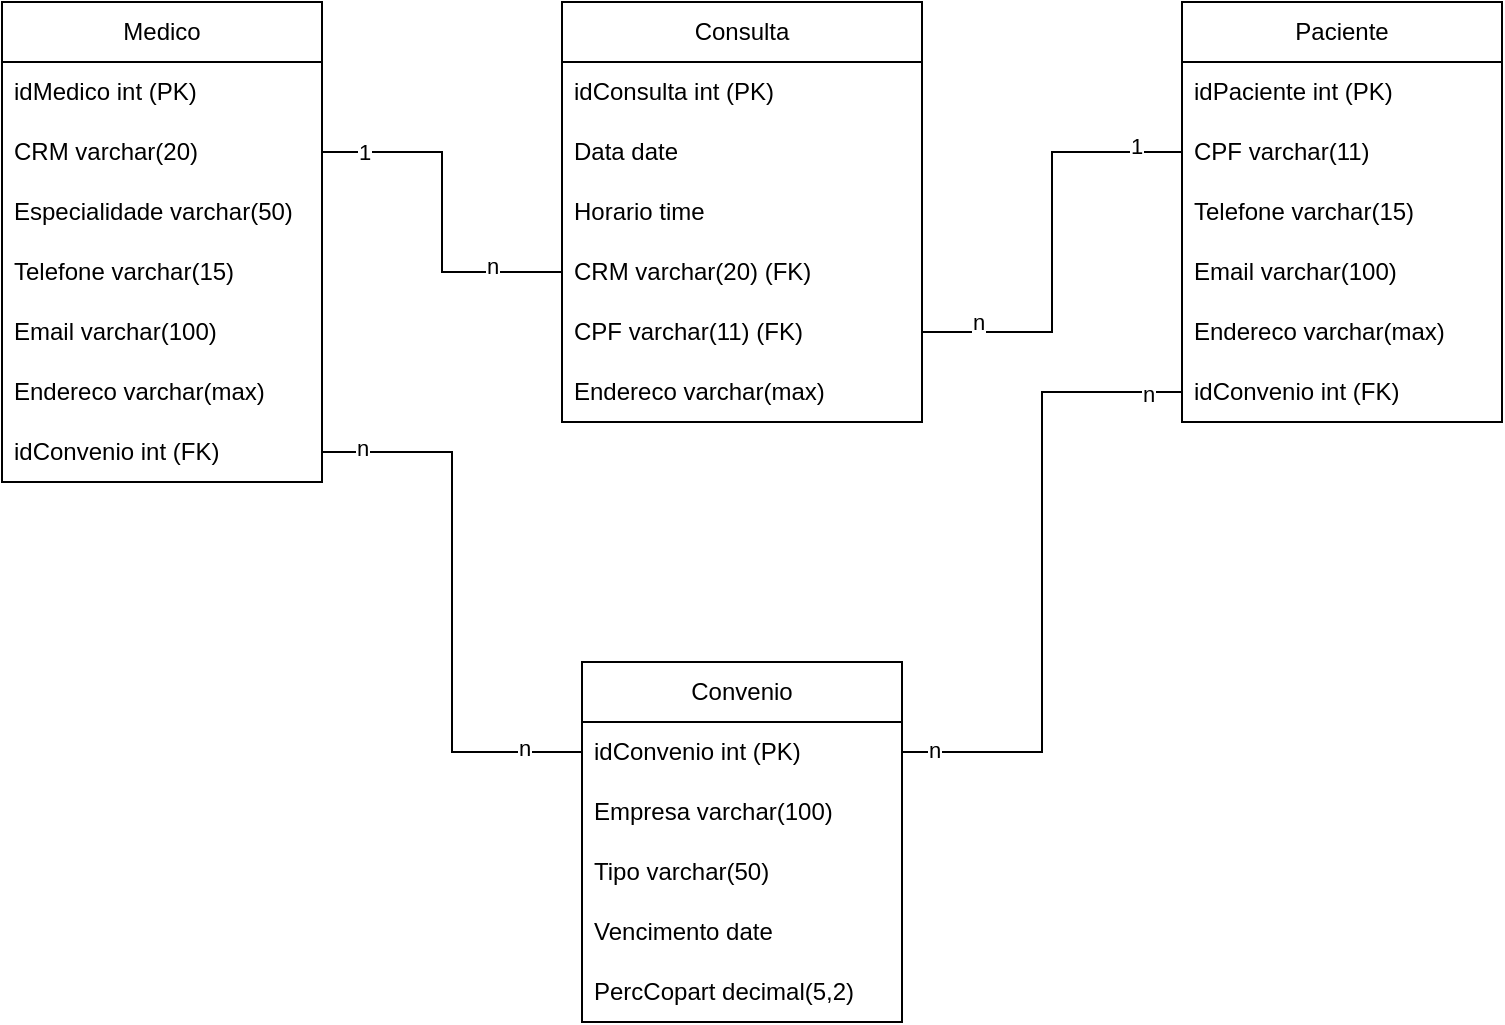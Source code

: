 <mxfile version="24.6.5" type="github">
  <diagram name="ER Diagram" id="K37QVTU4huNSQIbrF8J0">
    <mxGraphModel dx="979" dy="566" grid="1" gridSize="10" guides="1" tooltips="1" connect="1" arrows="1" fold="1" page="1" pageScale="1" pageWidth="1169" pageHeight="827" math="0" shadow="0">
      <root>
        <mxCell id="0" />
        <mxCell id="1" parent="0" />
        <mxCell id="4syW8ujzRb-jglvgfgJy-38" value="Medico" style="swimlane;fontStyle=0;childLayout=stackLayout;horizontal=1;startSize=30;horizontalStack=0;resizeParent=1;resizeParentMax=0;resizeLast=0;collapsible=1;marginBottom=0;whiteSpace=wrap;html=1;" vertex="1" parent="1">
          <mxGeometry x="80" y="80" width="160" height="240" as="geometry" />
        </mxCell>
        <mxCell id="4syW8ujzRb-jglvgfgJy-39" value="idMedico int (PK)" style="text;strokeColor=none;fillColor=none;align=left;verticalAlign=middle;spacingLeft=4;spacingRight=4;overflow=hidden;points=[[0,0.5],[1,0.5]];portConstraint=eastwest;rotatable=0;whiteSpace=wrap;html=1;" vertex="1" parent="4syW8ujzRb-jglvgfgJy-38">
          <mxGeometry y="30" width="160" height="30" as="geometry" />
        </mxCell>
        <mxCell id="4syW8ujzRb-jglvgfgJy-40" value="CRM varchar(20)" style="text;strokeColor=none;fillColor=none;align=left;verticalAlign=middle;spacingLeft=4;spacingRight=4;overflow=hidden;points=[[0,0.5],[1,0.5]];portConstraint=eastwest;rotatable=0;whiteSpace=wrap;html=1;" vertex="1" parent="4syW8ujzRb-jglvgfgJy-38">
          <mxGeometry y="60" width="160" height="30" as="geometry" />
        </mxCell>
        <mxCell id="4syW8ujzRb-jglvgfgJy-41" value="Especialidade varchar(50)" style="text;strokeColor=none;fillColor=none;align=left;verticalAlign=middle;spacingLeft=4;spacingRight=4;overflow=hidden;points=[[0,0.5],[1,0.5]];portConstraint=eastwest;rotatable=0;whiteSpace=wrap;html=1;" vertex="1" parent="4syW8ujzRb-jglvgfgJy-38">
          <mxGeometry y="90" width="160" height="30" as="geometry" />
        </mxCell>
        <mxCell id="4syW8ujzRb-jglvgfgJy-43" value="Telefone varchar(15)" style="text;strokeColor=none;fillColor=none;align=left;verticalAlign=middle;spacingLeft=4;spacingRight=4;overflow=hidden;points=[[0,0.5],[1,0.5]];portConstraint=eastwest;rotatable=0;whiteSpace=wrap;html=1;" vertex="1" parent="4syW8ujzRb-jglvgfgJy-38">
          <mxGeometry y="120" width="160" height="30" as="geometry" />
        </mxCell>
        <mxCell id="4syW8ujzRb-jglvgfgJy-44" value="Email varchar(100)" style="text;strokeColor=none;fillColor=none;align=left;verticalAlign=middle;spacingLeft=4;spacingRight=4;overflow=hidden;points=[[0,0.5],[1,0.5]];portConstraint=eastwest;rotatable=0;whiteSpace=wrap;html=1;" vertex="1" parent="4syW8ujzRb-jglvgfgJy-38">
          <mxGeometry y="150" width="160" height="30" as="geometry" />
        </mxCell>
        <mxCell id="4syW8ujzRb-jglvgfgJy-45" value="Endereco  varchar(max)" style="text;strokeColor=none;fillColor=none;align=left;verticalAlign=middle;spacingLeft=4;spacingRight=4;overflow=hidden;points=[[0,0.5],[1,0.5]];portConstraint=eastwest;rotatable=0;whiteSpace=wrap;html=1;" vertex="1" parent="4syW8ujzRb-jglvgfgJy-38">
          <mxGeometry y="180" width="160" height="30" as="geometry" />
        </mxCell>
        <mxCell id="4syW8ujzRb-jglvgfgJy-72" value="idConvenio int (FK)" style="text;strokeColor=none;fillColor=none;align=left;verticalAlign=middle;spacingLeft=4;spacingRight=4;overflow=hidden;points=[[0,0.5],[1,0.5]];portConstraint=eastwest;rotatable=0;whiteSpace=wrap;html=1;" vertex="1" parent="4syW8ujzRb-jglvgfgJy-38">
          <mxGeometry y="210" width="160" height="30" as="geometry" />
        </mxCell>
        <mxCell id="4syW8ujzRb-jglvgfgJy-46" value="Consulta" style="swimlane;fontStyle=0;childLayout=stackLayout;horizontal=1;startSize=30;horizontalStack=0;resizeParent=1;resizeParentMax=0;resizeLast=0;collapsible=1;marginBottom=0;whiteSpace=wrap;html=1;" vertex="1" parent="1">
          <mxGeometry x="360" y="80" width="180" height="210" as="geometry" />
        </mxCell>
        <mxCell id="4syW8ujzRb-jglvgfgJy-47" value="idConsulta int (PK)" style="text;strokeColor=none;fillColor=none;align=left;verticalAlign=middle;spacingLeft=4;spacingRight=4;overflow=hidden;points=[[0,0.5],[1,0.5]];portConstraint=eastwest;rotatable=0;whiteSpace=wrap;html=1;" vertex="1" parent="4syW8ujzRb-jglvgfgJy-46">
          <mxGeometry y="30" width="180" height="30" as="geometry" />
        </mxCell>
        <mxCell id="4syW8ujzRb-jglvgfgJy-48" value="Data date" style="text;strokeColor=none;fillColor=none;align=left;verticalAlign=middle;spacingLeft=4;spacingRight=4;overflow=hidden;points=[[0,0.5],[1,0.5]];portConstraint=eastwest;rotatable=0;whiteSpace=wrap;html=1;" vertex="1" parent="4syW8ujzRb-jglvgfgJy-46">
          <mxGeometry y="60" width="180" height="30" as="geometry" />
        </mxCell>
        <mxCell id="4syW8ujzRb-jglvgfgJy-49" value="Horario time" style="text;strokeColor=none;fillColor=none;align=left;verticalAlign=middle;spacingLeft=4;spacingRight=4;overflow=hidden;points=[[0,0.5],[1,0.5]];portConstraint=eastwest;rotatable=0;whiteSpace=wrap;html=1;" vertex="1" parent="4syW8ujzRb-jglvgfgJy-46">
          <mxGeometry y="90" width="180" height="30" as="geometry" />
        </mxCell>
        <mxCell id="4syW8ujzRb-jglvgfgJy-50" value="CRM varchar(20) (FK)" style="text;strokeColor=none;fillColor=none;align=left;verticalAlign=middle;spacingLeft=4;spacingRight=4;overflow=hidden;points=[[0,0.5],[1,0.5]];portConstraint=eastwest;rotatable=0;whiteSpace=wrap;html=1;" vertex="1" parent="4syW8ujzRb-jglvgfgJy-46">
          <mxGeometry y="120" width="180" height="30" as="geometry" />
        </mxCell>
        <mxCell id="4syW8ujzRb-jglvgfgJy-51" value="CPF varchar(11) (FK)" style="text;strokeColor=none;fillColor=none;align=left;verticalAlign=middle;spacingLeft=4;spacingRight=4;overflow=hidden;points=[[0,0.5],[1,0.5]];portConstraint=eastwest;rotatable=0;whiteSpace=wrap;html=1;" vertex="1" parent="4syW8ujzRb-jglvgfgJy-46">
          <mxGeometry y="150" width="180" height="30" as="geometry" />
        </mxCell>
        <mxCell id="4syW8ujzRb-jglvgfgJy-52" value="Endereco  varchar(max)" style="text;strokeColor=none;fillColor=none;align=left;verticalAlign=middle;spacingLeft=4;spacingRight=4;overflow=hidden;points=[[0,0.5],[1,0.5]];portConstraint=eastwest;rotatable=0;whiteSpace=wrap;html=1;" vertex="1" parent="4syW8ujzRb-jglvgfgJy-46">
          <mxGeometry y="180" width="180" height="30" as="geometry" />
        </mxCell>
        <mxCell id="4syW8ujzRb-jglvgfgJy-53" value="Paciente" style="swimlane;fontStyle=0;childLayout=stackLayout;horizontal=1;startSize=30;horizontalStack=0;resizeParent=1;resizeParentMax=0;resizeLast=0;collapsible=1;marginBottom=0;whiteSpace=wrap;html=1;" vertex="1" parent="1">
          <mxGeometry x="670" y="80" width="160" height="210" as="geometry" />
        </mxCell>
        <mxCell id="4syW8ujzRb-jglvgfgJy-54" value="idPaciente int (PK)" style="text;strokeColor=none;fillColor=none;align=left;verticalAlign=middle;spacingLeft=4;spacingRight=4;overflow=hidden;points=[[0,0.5],[1,0.5]];portConstraint=eastwest;rotatable=0;whiteSpace=wrap;html=1;" vertex="1" parent="4syW8ujzRb-jglvgfgJy-53">
          <mxGeometry y="30" width="160" height="30" as="geometry" />
        </mxCell>
        <mxCell id="4syW8ujzRb-jglvgfgJy-55" value="CPF varchar(11)" style="text;strokeColor=none;fillColor=none;align=left;verticalAlign=middle;spacingLeft=4;spacingRight=4;overflow=hidden;points=[[0,0.5],[1,0.5]];portConstraint=eastwest;rotatable=0;whiteSpace=wrap;html=1;" vertex="1" parent="4syW8ujzRb-jglvgfgJy-53">
          <mxGeometry y="60" width="160" height="30" as="geometry" />
        </mxCell>
        <mxCell id="4syW8ujzRb-jglvgfgJy-56" value="Telefone varchar(15)" style="text;strokeColor=none;fillColor=none;align=left;verticalAlign=middle;spacingLeft=4;spacingRight=4;overflow=hidden;points=[[0,0.5],[1,0.5]];portConstraint=eastwest;rotatable=0;whiteSpace=wrap;html=1;" vertex="1" parent="4syW8ujzRb-jglvgfgJy-53">
          <mxGeometry y="90" width="160" height="30" as="geometry" />
        </mxCell>
        <mxCell id="4syW8ujzRb-jglvgfgJy-57" value="Email varchar(100)" style="text;strokeColor=none;fillColor=none;align=left;verticalAlign=middle;spacingLeft=4;spacingRight=4;overflow=hidden;points=[[0,0.5],[1,0.5]];portConstraint=eastwest;rotatable=0;whiteSpace=wrap;html=1;" vertex="1" parent="4syW8ujzRb-jglvgfgJy-53">
          <mxGeometry y="120" width="160" height="30" as="geometry" />
        </mxCell>
        <mxCell id="4syW8ujzRb-jglvgfgJy-59" value="Endereco  varchar(max)" style="text;strokeColor=none;fillColor=none;align=left;verticalAlign=middle;spacingLeft=4;spacingRight=4;overflow=hidden;points=[[0,0.5],[1,0.5]];portConstraint=eastwest;rotatable=0;whiteSpace=wrap;html=1;" vertex="1" parent="4syW8ujzRb-jglvgfgJy-53">
          <mxGeometry y="150" width="160" height="30" as="geometry" />
        </mxCell>
        <mxCell id="4syW8ujzRb-jglvgfgJy-73" value="idConvenio int (FK)" style="text;strokeColor=none;fillColor=none;align=left;verticalAlign=middle;spacingLeft=4;spacingRight=4;overflow=hidden;points=[[0,0.5],[1,0.5]];portConstraint=eastwest;rotatable=0;whiteSpace=wrap;html=1;" vertex="1" parent="4syW8ujzRb-jglvgfgJy-53">
          <mxGeometry y="180" width="160" height="30" as="geometry" />
        </mxCell>
        <mxCell id="4syW8ujzRb-jglvgfgJy-60" value="Convenio" style="swimlane;fontStyle=0;childLayout=stackLayout;horizontal=1;startSize=30;horizontalStack=0;resizeParent=1;resizeParentMax=0;resizeLast=0;collapsible=1;marginBottom=0;whiteSpace=wrap;html=1;" vertex="1" parent="1">
          <mxGeometry x="370" y="410" width="160" height="180" as="geometry" />
        </mxCell>
        <mxCell id="4syW8ujzRb-jglvgfgJy-61" value="idConvenio int (PK)" style="text;strokeColor=none;fillColor=none;align=left;verticalAlign=middle;spacingLeft=4;spacingRight=4;overflow=hidden;points=[[0,0.5],[1,0.5]];portConstraint=eastwest;rotatable=0;whiteSpace=wrap;html=1;" vertex="1" parent="4syW8ujzRb-jglvgfgJy-60">
          <mxGeometry y="30" width="160" height="30" as="geometry" />
        </mxCell>
        <mxCell id="4syW8ujzRb-jglvgfgJy-62" value="Empresa varchar(100)" style="text;strokeColor=none;fillColor=none;align=left;verticalAlign=middle;spacingLeft=4;spacingRight=4;overflow=hidden;points=[[0,0.5],[1,0.5]];portConstraint=eastwest;rotatable=0;whiteSpace=wrap;html=1;" vertex="1" parent="4syW8ujzRb-jglvgfgJy-60">
          <mxGeometry y="60" width="160" height="30" as="geometry" />
        </mxCell>
        <mxCell id="4syW8ujzRb-jglvgfgJy-63" value="Tipo varchar(50)" style="text;strokeColor=none;fillColor=none;align=left;verticalAlign=middle;spacingLeft=4;spacingRight=4;overflow=hidden;points=[[0,0.5],[1,0.5]];portConstraint=eastwest;rotatable=0;whiteSpace=wrap;html=1;" vertex="1" parent="4syW8ujzRb-jglvgfgJy-60">
          <mxGeometry y="90" width="160" height="30" as="geometry" />
        </mxCell>
        <mxCell id="4syW8ujzRb-jglvgfgJy-64" value="Vencimento date" style="text;strokeColor=none;fillColor=none;align=left;verticalAlign=middle;spacingLeft=4;spacingRight=4;overflow=hidden;points=[[0,0.5],[1,0.5]];portConstraint=eastwest;rotatable=0;whiteSpace=wrap;html=1;" vertex="1" parent="4syW8ujzRb-jglvgfgJy-60">
          <mxGeometry y="120" width="160" height="30" as="geometry" />
        </mxCell>
        <mxCell id="4syW8ujzRb-jglvgfgJy-65" value="PercCopart decimal(5,2)" style="text;strokeColor=none;fillColor=none;align=left;verticalAlign=middle;spacingLeft=4;spacingRight=4;overflow=hidden;points=[[0,0.5],[1,0.5]];portConstraint=eastwest;rotatable=0;whiteSpace=wrap;html=1;" vertex="1" parent="4syW8ujzRb-jglvgfgJy-60">
          <mxGeometry y="150" width="160" height="30" as="geometry" />
        </mxCell>
        <mxCell id="4syW8ujzRb-jglvgfgJy-66" style="edgeStyle=orthogonalEdgeStyle;rounded=0;orthogonalLoop=1;jettySize=auto;html=1;entryX=0;entryY=0.5;entryDx=0;entryDy=0;endArrow=none;endFill=0;" edge="1" parent="1" source="4syW8ujzRb-jglvgfgJy-40" target="4syW8ujzRb-jglvgfgJy-50">
          <mxGeometry relative="1" as="geometry" />
        </mxCell>
        <mxCell id="4syW8ujzRb-jglvgfgJy-70" value="n" style="edgeLabel;html=1;align=center;verticalAlign=middle;resizable=0;points=[];" vertex="1" connectable="0" parent="4syW8ujzRb-jglvgfgJy-66">
          <mxGeometry x="0.606" y="3" relative="1" as="geometry">
            <mxPoint as="offset" />
          </mxGeometry>
        </mxCell>
        <mxCell id="4syW8ujzRb-jglvgfgJy-71" value="1" style="edgeLabel;html=1;align=center;verticalAlign=middle;resizable=0;points=[];" vertex="1" connectable="0" parent="4syW8ujzRb-jglvgfgJy-66">
          <mxGeometry x="-0.767" relative="1" as="geometry">
            <mxPoint as="offset" />
          </mxGeometry>
        </mxCell>
        <mxCell id="4syW8ujzRb-jglvgfgJy-67" style="edgeStyle=orthogonalEdgeStyle;rounded=0;orthogonalLoop=1;jettySize=auto;html=1;entryX=0;entryY=0.5;entryDx=0;entryDy=0;endArrow=none;endFill=0;" edge="1" parent="1" source="4syW8ujzRb-jglvgfgJy-51" target="4syW8ujzRb-jglvgfgJy-55">
          <mxGeometry relative="1" as="geometry" />
        </mxCell>
        <mxCell id="4syW8ujzRb-jglvgfgJy-68" value="n" style="edgeLabel;html=1;align=center;verticalAlign=middle;resizable=0;points=[];" vertex="1" connectable="0" parent="4syW8ujzRb-jglvgfgJy-67">
          <mxGeometry x="-0.747" y="5" relative="1" as="geometry">
            <mxPoint as="offset" />
          </mxGeometry>
        </mxCell>
        <mxCell id="4syW8ujzRb-jglvgfgJy-69" value="1" style="edgeLabel;html=1;align=center;verticalAlign=middle;resizable=0;points=[];" vertex="1" connectable="0" parent="4syW8ujzRb-jglvgfgJy-67">
          <mxGeometry x="0.79" y="3" relative="1" as="geometry">
            <mxPoint as="offset" />
          </mxGeometry>
        </mxCell>
        <mxCell id="4syW8ujzRb-jglvgfgJy-74" style="edgeStyle=orthogonalEdgeStyle;rounded=0;orthogonalLoop=1;jettySize=auto;html=1;entryX=0;entryY=0.5;entryDx=0;entryDy=0;endArrow=none;endFill=0;" edge="1" parent="1" source="4syW8ujzRb-jglvgfgJy-72" target="4syW8ujzRb-jglvgfgJy-61">
          <mxGeometry relative="1" as="geometry" />
        </mxCell>
        <mxCell id="4syW8ujzRb-jglvgfgJy-78" value="n" style="edgeLabel;html=1;align=center;verticalAlign=middle;resizable=0;points=[];" vertex="1" connectable="0" parent="4syW8ujzRb-jglvgfgJy-74">
          <mxGeometry x="0.793" y="2" relative="1" as="geometry">
            <mxPoint as="offset" />
          </mxGeometry>
        </mxCell>
        <mxCell id="4syW8ujzRb-jglvgfgJy-79" value="n" style="edgeLabel;html=1;align=center;verticalAlign=middle;resizable=0;points=[];" vertex="1" connectable="0" parent="4syW8ujzRb-jglvgfgJy-74">
          <mxGeometry x="-0.858" y="2" relative="1" as="geometry">
            <mxPoint as="offset" />
          </mxGeometry>
        </mxCell>
        <mxCell id="4syW8ujzRb-jglvgfgJy-75" style="edgeStyle=orthogonalEdgeStyle;rounded=0;orthogonalLoop=1;jettySize=auto;html=1;entryX=1;entryY=0.5;entryDx=0;entryDy=0;endArrow=none;endFill=0;" edge="1" parent="1" source="4syW8ujzRb-jglvgfgJy-73" target="4syW8ujzRb-jglvgfgJy-61">
          <mxGeometry relative="1" as="geometry" />
        </mxCell>
        <mxCell id="4syW8ujzRb-jglvgfgJy-76" value="n" style="edgeLabel;html=1;align=center;verticalAlign=middle;resizable=0;points=[];" vertex="1" connectable="0" parent="4syW8ujzRb-jglvgfgJy-75">
          <mxGeometry x="-0.892" y="1" relative="1" as="geometry">
            <mxPoint as="offset" />
          </mxGeometry>
        </mxCell>
        <mxCell id="4syW8ujzRb-jglvgfgJy-77" value="n" style="edgeLabel;html=1;align=center;verticalAlign=middle;resizable=0;points=[];" vertex="1" connectable="0" parent="4syW8ujzRb-jglvgfgJy-75">
          <mxGeometry x="0.902" y="-1" relative="1" as="geometry">
            <mxPoint as="offset" />
          </mxGeometry>
        </mxCell>
      </root>
    </mxGraphModel>
  </diagram>
</mxfile>
